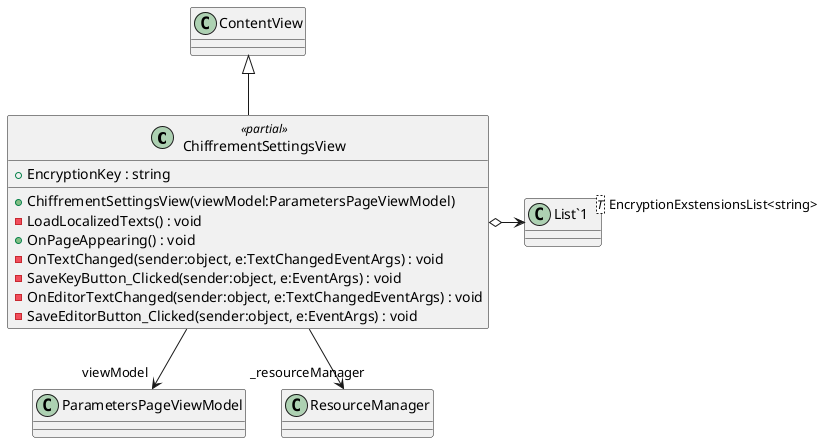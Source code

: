 @startuml
class ChiffrementSettingsView <<partial>> {
    + EncryptionKey : string
    + ChiffrementSettingsView(viewModel:ParametersPageViewModel)
    - LoadLocalizedTexts() : void
    + OnPageAppearing() : void
    - OnTextChanged(sender:object, e:TextChangedEventArgs) : void
    - SaveKeyButton_Clicked(sender:object, e:EventArgs) : void
    - OnEditorTextChanged(sender:object, e:TextChangedEventArgs) : void
    - SaveEditorButton_Clicked(sender:object, e:EventArgs) : void
}
class "List`1"<T> {
}
ContentView <|-- ChiffrementSettingsView
ChiffrementSettingsView --> "viewModel" ParametersPageViewModel
ChiffrementSettingsView --> "_resourceManager" ResourceManager
ChiffrementSettingsView o-> "EncryptionExstensionsList<string>" "List`1"
@enduml
